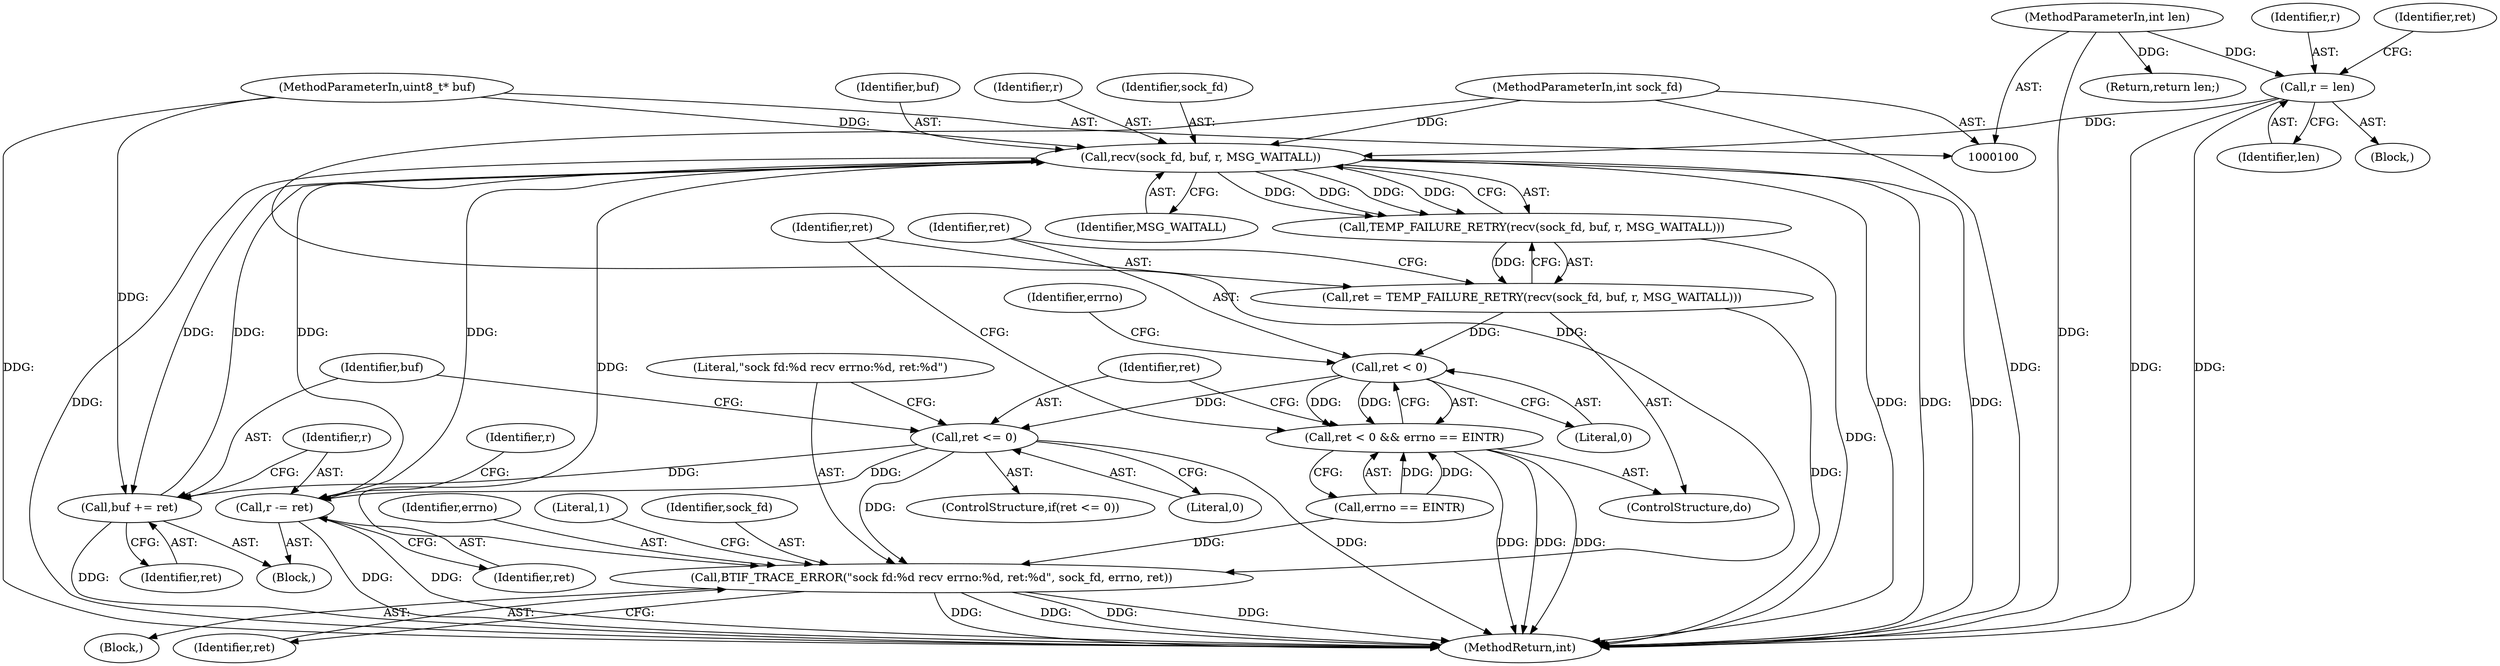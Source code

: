 digraph "0_Android_472271b153c5dc53c28beac55480a8d8434b2d5c_45@API" {
"1000121" [label="(Call,recv(sock_fd, buf, r, MSG_WAITALL))"];
"1000101" [label="(MethodParameterIn,int sock_fd)"];
"1000146" [label="(Call,buf += ret)"];
"1000134" [label="(Call,ret <= 0)"];
"1000127" [label="(Call,ret < 0)"];
"1000118" [label="(Call,ret = TEMP_FAILURE_RETRY(recv(sock_fd, buf, r, MSG_WAITALL)))"];
"1000120" [label="(Call,TEMP_FAILURE_RETRY(recv(sock_fd, buf, r, MSG_WAITALL)))"];
"1000121" [label="(Call,recv(sock_fd, buf, r, MSG_WAITALL))"];
"1000102" [label="(MethodParameterIn,uint8_t* buf)"];
"1000106" [label="(Call,r = len)"];
"1000103" [label="(MethodParameterIn,int len)"];
"1000149" [label="(Call,r -= ret)"];
"1000126" [label="(Call,ret < 0 && errno == EINTR)"];
"1000138" [label="(Call,BTIF_TRACE_ERROR(\"sock fd:%d recv errno:%d, ret:%d\", sock_fd, errno, ret))"];
"1000134" [label="(Call,ret <= 0)"];
"1000137" [label="(Block,)"];
"1000148" [label="(Identifier,ret)"];
"1000136" [label="(Literal,0)"];
"1000146" [label="(Call,buf += ret)"];
"1000151" [label="(Identifier,ret)"];
"1000123" [label="(Identifier,buf)"];
"1000125" [label="(Identifier,MSG_WAITALL)"];
"1000117" [label="(ControlStructure,do)"];
"1000104" [label="(Block,)"];
"1000107" [label="(Identifier,r)"];
"1000133" [label="(ControlStructure,if(ret <= 0))"];
"1000145" [label="(Literal,1)"];
"1000116" [label="(Block,)"];
"1000120" [label="(Call,TEMP_FAILURE_RETRY(recv(sock_fd, buf, r, MSG_WAITALL)))"];
"1000101" [label="(MethodParameterIn,int sock_fd)"];
"1000127" [label="(Call,ret < 0)"];
"1000111" [label="(Identifier,ret)"];
"1000115" [label="(Identifier,r)"];
"1000142" [label="(Identifier,ret)"];
"1000124" [label="(Identifier,r)"];
"1000131" [label="(Identifier,errno)"];
"1000103" [label="(MethodParameterIn,int len)"];
"1000147" [label="(Identifier,buf)"];
"1000152" [label="(Return,return len;)"];
"1000150" [label="(Identifier,r)"];
"1000118" [label="(Call,ret = TEMP_FAILURE_RETRY(recv(sock_fd, buf, r, MSG_WAITALL)))"];
"1000140" [label="(Identifier,sock_fd)"];
"1000108" [label="(Identifier,len)"];
"1000141" [label="(Identifier,errno)"];
"1000135" [label="(Identifier,ret)"];
"1000139" [label="(Literal,\"sock fd:%d recv errno:%d, ret:%d\")"];
"1000121" [label="(Call,recv(sock_fd, buf, r, MSG_WAITALL))"];
"1000119" [label="(Identifier,ret)"];
"1000129" [label="(Literal,0)"];
"1000149" [label="(Call,r -= ret)"];
"1000122" [label="(Identifier,sock_fd)"];
"1000126" [label="(Call,ret < 0 && errno == EINTR)"];
"1000138" [label="(Call,BTIF_TRACE_ERROR(\"sock fd:%d recv errno:%d, ret:%d\", sock_fd, errno, ret))"];
"1000154" [label="(MethodReturn,int)"];
"1000130" [label="(Call,errno == EINTR)"];
"1000128" [label="(Identifier,ret)"];
"1000106" [label="(Call,r = len)"];
"1000102" [label="(MethodParameterIn,uint8_t* buf)"];
"1000121" -> "1000120"  [label="AST: "];
"1000121" -> "1000125"  [label="CFG: "];
"1000122" -> "1000121"  [label="AST: "];
"1000123" -> "1000121"  [label="AST: "];
"1000124" -> "1000121"  [label="AST: "];
"1000125" -> "1000121"  [label="AST: "];
"1000120" -> "1000121"  [label="CFG: "];
"1000121" -> "1000154"  [label="DDG: "];
"1000121" -> "1000154"  [label="DDG: "];
"1000121" -> "1000154"  [label="DDG: "];
"1000121" -> "1000154"  [label="DDG: "];
"1000121" -> "1000120"  [label="DDG: "];
"1000121" -> "1000120"  [label="DDG: "];
"1000121" -> "1000120"  [label="DDG: "];
"1000121" -> "1000120"  [label="DDG: "];
"1000101" -> "1000121"  [label="DDG: "];
"1000146" -> "1000121"  [label="DDG: "];
"1000102" -> "1000121"  [label="DDG: "];
"1000106" -> "1000121"  [label="DDG: "];
"1000149" -> "1000121"  [label="DDG: "];
"1000121" -> "1000138"  [label="DDG: "];
"1000121" -> "1000146"  [label="DDG: "];
"1000121" -> "1000149"  [label="DDG: "];
"1000101" -> "1000100"  [label="AST: "];
"1000101" -> "1000154"  [label="DDG: "];
"1000101" -> "1000138"  [label="DDG: "];
"1000146" -> "1000116"  [label="AST: "];
"1000146" -> "1000148"  [label="CFG: "];
"1000147" -> "1000146"  [label="AST: "];
"1000148" -> "1000146"  [label="AST: "];
"1000150" -> "1000146"  [label="CFG: "];
"1000146" -> "1000154"  [label="DDG: "];
"1000134" -> "1000146"  [label="DDG: "];
"1000102" -> "1000146"  [label="DDG: "];
"1000134" -> "1000133"  [label="AST: "];
"1000134" -> "1000136"  [label="CFG: "];
"1000135" -> "1000134"  [label="AST: "];
"1000136" -> "1000134"  [label="AST: "];
"1000139" -> "1000134"  [label="CFG: "];
"1000147" -> "1000134"  [label="CFG: "];
"1000134" -> "1000154"  [label="DDG: "];
"1000127" -> "1000134"  [label="DDG: "];
"1000134" -> "1000138"  [label="DDG: "];
"1000134" -> "1000149"  [label="DDG: "];
"1000127" -> "1000126"  [label="AST: "];
"1000127" -> "1000129"  [label="CFG: "];
"1000128" -> "1000127"  [label="AST: "];
"1000129" -> "1000127"  [label="AST: "];
"1000131" -> "1000127"  [label="CFG: "];
"1000126" -> "1000127"  [label="CFG: "];
"1000127" -> "1000126"  [label="DDG: "];
"1000127" -> "1000126"  [label="DDG: "];
"1000118" -> "1000127"  [label="DDG: "];
"1000118" -> "1000117"  [label="AST: "];
"1000118" -> "1000120"  [label="CFG: "];
"1000119" -> "1000118"  [label="AST: "];
"1000120" -> "1000118"  [label="AST: "];
"1000128" -> "1000118"  [label="CFG: "];
"1000118" -> "1000154"  [label="DDG: "];
"1000120" -> "1000118"  [label="DDG: "];
"1000120" -> "1000154"  [label="DDG: "];
"1000102" -> "1000100"  [label="AST: "];
"1000102" -> "1000154"  [label="DDG: "];
"1000106" -> "1000104"  [label="AST: "];
"1000106" -> "1000108"  [label="CFG: "];
"1000107" -> "1000106"  [label="AST: "];
"1000108" -> "1000106"  [label="AST: "];
"1000111" -> "1000106"  [label="CFG: "];
"1000106" -> "1000154"  [label="DDG: "];
"1000106" -> "1000154"  [label="DDG: "];
"1000103" -> "1000106"  [label="DDG: "];
"1000103" -> "1000100"  [label="AST: "];
"1000103" -> "1000154"  [label="DDG: "];
"1000103" -> "1000152"  [label="DDG: "];
"1000149" -> "1000116"  [label="AST: "];
"1000149" -> "1000151"  [label="CFG: "];
"1000150" -> "1000149"  [label="AST: "];
"1000151" -> "1000149"  [label="AST: "];
"1000115" -> "1000149"  [label="CFG: "];
"1000149" -> "1000154"  [label="DDG: "];
"1000149" -> "1000154"  [label="DDG: "];
"1000126" -> "1000117"  [label="AST: "];
"1000126" -> "1000130"  [label="CFG: "];
"1000130" -> "1000126"  [label="AST: "];
"1000119" -> "1000126"  [label="CFG: "];
"1000135" -> "1000126"  [label="CFG: "];
"1000126" -> "1000154"  [label="DDG: "];
"1000126" -> "1000154"  [label="DDG: "];
"1000126" -> "1000154"  [label="DDG: "];
"1000130" -> "1000126"  [label="DDG: "];
"1000130" -> "1000126"  [label="DDG: "];
"1000138" -> "1000137"  [label="AST: "];
"1000138" -> "1000142"  [label="CFG: "];
"1000139" -> "1000138"  [label="AST: "];
"1000140" -> "1000138"  [label="AST: "];
"1000141" -> "1000138"  [label="AST: "];
"1000142" -> "1000138"  [label="AST: "];
"1000145" -> "1000138"  [label="CFG: "];
"1000138" -> "1000154"  [label="DDG: "];
"1000138" -> "1000154"  [label="DDG: "];
"1000138" -> "1000154"  [label="DDG: "];
"1000138" -> "1000154"  [label="DDG: "];
"1000130" -> "1000138"  [label="DDG: "];
}
